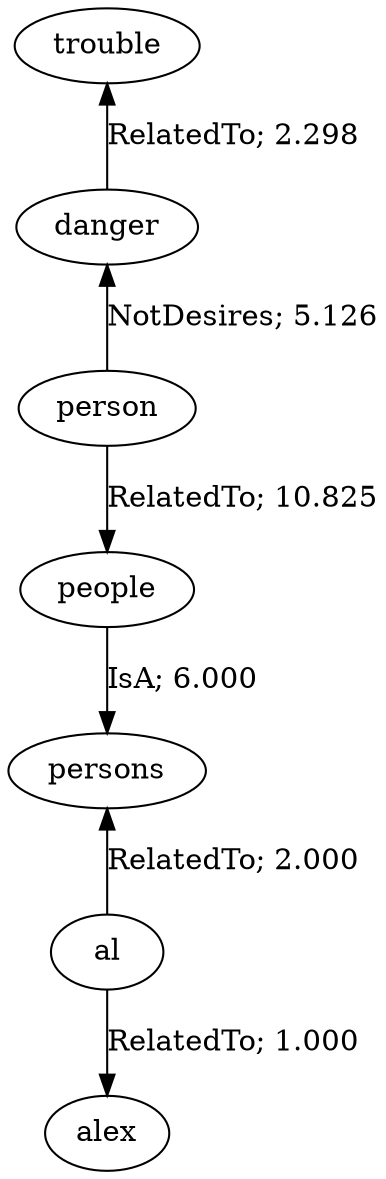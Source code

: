 // The path the concepts from "trouble" to "alex".Path Length: 6; Weight Sum: 27.249452164848016; Average Weight: 4.541575360808003
digraph "4_b---trouble-alex---PLen6_WSum27.249_WAvg4.542" {
	0 [label=trouble]
	1 [label=danger]
	2 [label=person]
	3 [label=people]
	4 [label=persons]
	5 [label=al]
	6 [label=alex]
	0 -> 1 [label="RelatedTo; 2.298" dir=back weight=2.298]
	1 -> 2 [label="NotDesires; 5.126" dir=back weight=5.126]
	2 -> 3 [label="RelatedTo; 10.825" dir=forward weight=10.825]
	3 -> 4 [label="IsA; 6.000" dir=forward weight=6.000]
	4 -> 5 [label="RelatedTo; 2.000" dir=back weight=2.000]
	5 -> 6 [label="RelatedTo; 1.000" dir=forward weight=1.000]
}

